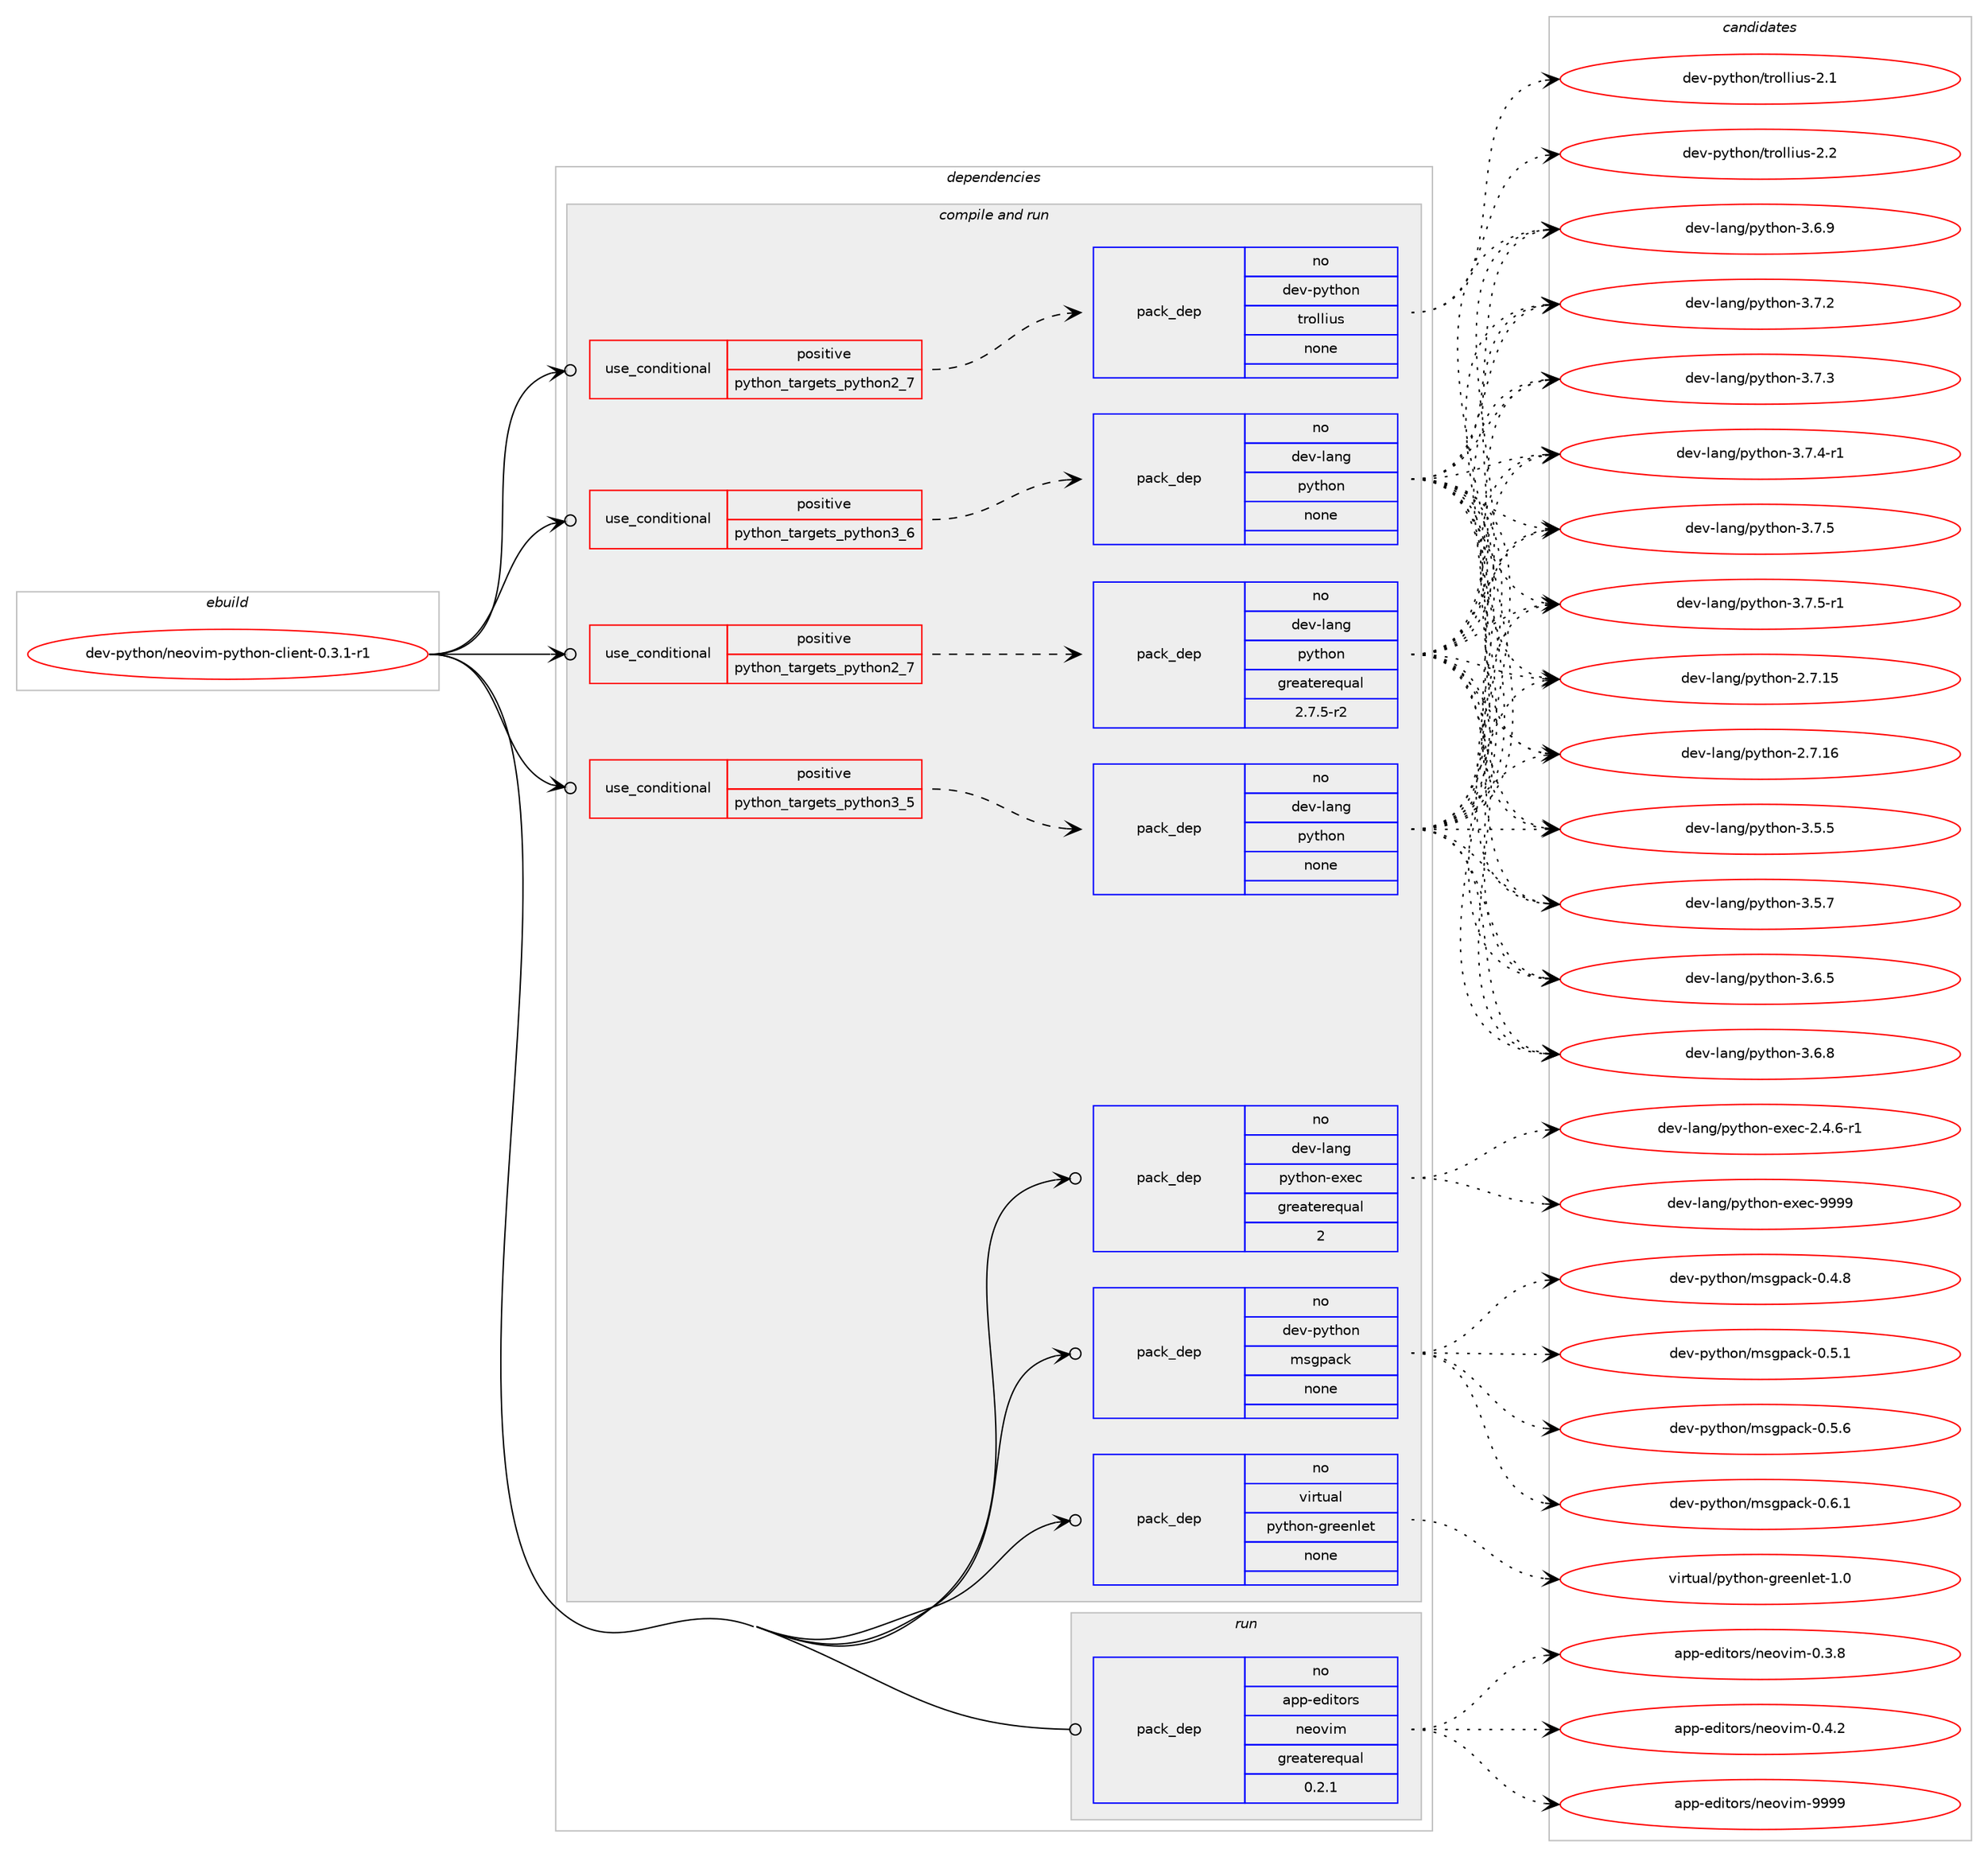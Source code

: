 digraph prolog {

# *************
# Graph options
# *************

newrank=true;
concentrate=true;
compound=true;
graph [rankdir=LR,fontname=Helvetica,fontsize=10,ranksep=1.5];#, ranksep=2.5, nodesep=0.2];
edge  [arrowhead=vee];
node  [fontname=Helvetica,fontsize=10];

# **********
# The ebuild
# **********

subgraph cluster_leftcol {
color=gray;
rank=same;
label=<<i>ebuild</i>>;
id [label="dev-python/neovim-python-client-0.3.1-r1", color=red, width=4, href="../dev-python/neovim-python-client-0.3.1-r1.svg"];
}

# ****************
# The dependencies
# ****************

subgraph cluster_midcol {
color=gray;
label=<<i>dependencies</i>>;
subgraph cluster_compile {
fillcolor="#eeeeee";
style=filled;
label=<<i>compile</i>>;
}
subgraph cluster_compileandrun {
fillcolor="#eeeeee";
style=filled;
label=<<i>compile and run</i>>;
subgraph cond142996 {
dependency616173 [label=<<TABLE BORDER="0" CELLBORDER="1" CELLSPACING="0" CELLPADDING="4"><TR><TD ROWSPAN="3" CELLPADDING="10">use_conditional</TD></TR><TR><TD>positive</TD></TR><TR><TD>python_targets_python2_7</TD></TR></TABLE>>, shape=none, color=red];
subgraph pack461372 {
dependency616174 [label=<<TABLE BORDER="0" CELLBORDER="1" CELLSPACING="0" CELLPADDING="4" WIDTH="220"><TR><TD ROWSPAN="6" CELLPADDING="30">pack_dep</TD></TR><TR><TD WIDTH="110">no</TD></TR><TR><TD>dev-lang</TD></TR><TR><TD>python</TD></TR><TR><TD>greaterequal</TD></TR><TR><TD>2.7.5-r2</TD></TR></TABLE>>, shape=none, color=blue];
}
dependency616173:e -> dependency616174:w [weight=20,style="dashed",arrowhead="vee"];
}
id:e -> dependency616173:w [weight=20,style="solid",arrowhead="odotvee"];
subgraph cond142997 {
dependency616175 [label=<<TABLE BORDER="0" CELLBORDER="1" CELLSPACING="0" CELLPADDING="4"><TR><TD ROWSPAN="3" CELLPADDING="10">use_conditional</TD></TR><TR><TD>positive</TD></TR><TR><TD>python_targets_python2_7</TD></TR></TABLE>>, shape=none, color=red];
subgraph pack461373 {
dependency616176 [label=<<TABLE BORDER="0" CELLBORDER="1" CELLSPACING="0" CELLPADDING="4" WIDTH="220"><TR><TD ROWSPAN="6" CELLPADDING="30">pack_dep</TD></TR><TR><TD WIDTH="110">no</TD></TR><TR><TD>dev-python</TD></TR><TR><TD>trollius</TD></TR><TR><TD>none</TD></TR><TR><TD></TD></TR></TABLE>>, shape=none, color=blue];
}
dependency616175:e -> dependency616176:w [weight=20,style="dashed",arrowhead="vee"];
}
id:e -> dependency616175:w [weight=20,style="solid",arrowhead="odotvee"];
subgraph cond142998 {
dependency616177 [label=<<TABLE BORDER="0" CELLBORDER="1" CELLSPACING="0" CELLPADDING="4"><TR><TD ROWSPAN="3" CELLPADDING="10">use_conditional</TD></TR><TR><TD>positive</TD></TR><TR><TD>python_targets_python3_5</TD></TR></TABLE>>, shape=none, color=red];
subgraph pack461374 {
dependency616178 [label=<<TABLE BORDER="0" CELLBORDER="1" CELLSPACING="0" CELLPADDING="4" WIDTH="220"><TR><TD ROWSPAN="6" CELLPADDING="30">pack_dep</TD></TR><TR><TD WIDTH="110">no</TD></TR><TR><TD>dev-lang</TD></TR><TR><TD>python</TD></TR><TR><TD>none</TD></TR><TR><TD></TD></TR></TABLE>>, shape=none, color=blue];
}
dependency616177:e -> dependency616178:w [weight=20,style="dashed",arrowhead="vee"];
}
id:e -> dependency616177:w [weight=20,style="solid",arrowhead="odotvee"];
subgraph cond142999 {
dependency616179 [label=<<TABLE BORDER="0" CELLBORDER="1" CELLSPACING="0" CELLPADDING="4"><TR><TD ROWSPAN="3" CELLPADDING="10">use_conditional</TD></TR><TR><TD>positive</TD></TR><TR><TD>python_targets_python3_6</TD></TR></TABLE>>, shape=none, color=red];
subgraph pack461375 {
dependency616180 [label=<<TABLE BORDER="0" CELLBORDER="1" CELLSPACING="0" CELLPADDING="4" WIDTH="220"><TR><TD ROWSPAN="6" CELLPADDING="30">pack_dep</TD></TR><TR><TD WIDTH="110">no</TD></TR><TR><TD>dev-lang</TD></TR><TR><TD>python</TD></TR><TR><TD>none</TD></TR><TR><TD></TD></TR></TABLE>>, shape=none, color=blue];
}
dependency616179:e -> dependency616180:w [weight=20,style="dashed",arrowhead="vee"];
}
id:e -> dependency616179:w [weight=20,style="solid",arrowhead="odotvee"];
subgraph pack461376 {
dependency616181 [label=<<TABLE BORDER="0" CELLBORDER="1" CELLSPACING="0" CELLPADDING="4" WIDTH="220"><TR><TD ROWSPAN="6" CELLPADDING="30">pack_dep</TD></TR><TR><TD WIDTH="110">no</TD></TR><TR><TD>dev-lang</TD></TR><TR><TD>python-exec</TD></TR><TR><TD>greaterequal</TD></TR><TR><TD>2</TD></TR></TABLE>>, shape=none, color=blue];
}
id:e -> dependency616181:w [weight=20,style="solid",arrowhead="odotvee"];
subgraph pack461377 {
dependency616182 [label=<<TABLE BORDER="0" CELLBORDER="1" CELLSPACING="0" CELLPADDING="4" WIDTH="220"><TR><TD ROWSPAN="6" CELLPADDING="30">pack_dep</TD></TR><TR><TD WIDTH="110">no</TD></TR><TR><TD>dev-python</TD></TR><TR><TD>msgpack</TD></TR><TR><TD>none</TD></TR><TR><TD></TD></TR></TABLE>>, shape=none, color=blue];
}
id:e -> dependency616182:w [weight=20,style="solid",arrowhead="odotvee"];
subgraph pack461378 {
dependency616183 [label=<<TABLE BORDER="0" CELLBORDER="1" CELLSPACING="0" CELLPADDING="4" WIDTH="220"><TR><TD ROWSPAN="6" CELLPADDING="30">pack_dep</TD></TR><TR><TD WIDTH="110">no</TD></TR><TR><TD>virtual</TD></TR><TR><TD>python-greenlet</TD></TR><TR><TD>none</TD></TR><TR><TD></TD></TR></TABLE>>, shape=none, color=blue];
}
id:e -> dependency616183:w [weight=20,style="solid",arrowhead="odotvee"];
}
subgraph cluster_run {
fillcolor="#eeeeee";
style=filled;
label=<<i>run</i>>;
subgraph pack461379 {
dependency616184 [label=<<TABLE BORDER="0" CELLBORDER="1" CELLSPACING="0" CELLPADDING="4" WIDTH="220"><TR><TD ROWSPAN="6" CELLPADDING="30">pack_dep</TD></TR><TR><TD WIDTH="110">no</TD></TR><TR><TD>app-editors</TD></TR><TR><TD>neovim</TD></TR><TR><TD>greaterequal</TD></TR><TR><TD>0.2.1</TD></TR></TABLE>>, shape=none, color=blue];
}
id:e -> dependency616184:w [weight=20,style="solid",arrowhead="odot"];
}
}

# **************
# The candidates
# **************

subgraph cluster_choices {
rank=same;
color=gray;
label=<<i>candidates</i>>;

subgraph choice461372 {
color=black;
nodesep=1;
choice10010111845108971101034711212111610411111045504655464953 [label="dev-lang/python-2.7.15", color=red, width=4,href="../dev-lang/python-2.7.15.svg"];
choice10010111845108971101034711212111610411111045504655464954 [label="dev-lang/python-2.7.16", color=red, width=4,href="../dev-lang/python-2.7.16.svg"];
choice100101118451089711010347112121116104111110455146534653 [label="dev-lang/python-3.5.5", color=red, width=4,href="../dev-lang/python-3.5.5.svg"];
choice100101118451089711010347112121116104111110455146534655 [label="dev-lang/python-3.5.7", color=red, width=4,href="../dev-lang/python-3.5.7.svg"];
choice100101118451089711010347112121116104111110455146544653 [label="dev-lang/python-3.6.5", color=red, width=4,href="../dev-lang/python-3.6.5.svg"];
choice100101118451089711010347112121116104111110455146544656 [label="dev-lang/python-3.6.8", color=red, width=4,href="../dev-lang/python-3.6.8.svg"];
choice100101118451089711010347112121116104111110455146544657 [label="dev-lang/python-3.6.9", color=red, width=4,href="../dev-lang/python-3.6.9.svg"];
choice100101118451089711010347112121116104111110455146554650 [label="dev-lang/python-3.7.2", color=red, width=4,href="../dev-lang/python-3.7.2.svg"];
choice100101118451089711010347112121116104111110455146554651 [label="dev-lang/python-3.7.3", color=red, width=4,href="../dev-lang/python-3.7.3.svg"];
choice1001011184510897110103471121211161041111104551465546524511449 [label="dev-lang/python-3.7.4-r1", color=red, width=4,href="../dev-lang/python-3.7.4-r1.svg"];
choice100101118451089711010347112121116104111110455146554653 [label="dev-lang/python-3.7.5", color=red, width=4,href="../dev-lang/python-3.7.5.svg"];
choice1001011184510897110103471121211161041111104551465546534511449 [label="dev-lang/python-3.7.5-r1", color=red, width=4,href="../dev-lang/python-3.7.5-r1.svg"];
dependency616174:e -> choice10010111845108971101034711212111610411111045504655464953:w [style=dotted,weight="100"];
dependency616174:e -> choice10010111845108971101034711212111610411111045504655464954:w [style=dotted,weight="100"];
dependency616174:e -> choice100101118451089711010347112121116104111110455146534653:w [style=dotted,weight="100"];
dependency616174:e -> choice100101118451089711010347112121116104111110455146534655:w [style=dotted,weight="100"];
dependency616174:e -> choice100101118451089711010347112121116104111110455146544653:w [style=dotted,weight="100"];
dependency616174:e -> choice100101118451089711010347112121116104111110455146544656:w [style=dotted,weight="100"];
dependency616174:e -> choice100101118451089711010347112121116104111110455146544657:w [style=dotted,weight="100"];
dependency616174:e -> choice100101118451089711010347112121116104111110455146554650:w [style=dotted,weight="100"];
dependency616174:e -> choice100101118451089711010347112121116104111110455146554651:w [style=dotted,weight="100"];
dependency616174:e -> choice1001011184510897110103471121211161041111104551465546524511449:w [style=dotted,weight="100"];
dependency616174:e -> choice100101118451089711010347112121116104111110455146554653:w [style=dotted,weight="100"];
dependency616174:e -> choice1001011184510897110103471121211161041111104551465546534511449:w [style=dotted,weight="100"];
}
subgraph choice461373 {
color=black;
nodesep=1;
choice100101118451121211161041111104711611411110810810511711545504649 [label="dev-python/trollius-2.1", color=red, width=4,href="../dev-python/trollius-2.1.svg"];
choice100101118451121211161041111104711611411110810810511711545504650 [label="dev-python/trollius-2.2", color=red, width=4,href="../dev-python/trollius-2.2.svg"];
dependency616176:e -> choice100101118451121211161041111104711611411110810810511711545504649:w [style=dotted,weight="100"];
dependency616176:e -> choice100101118451121211161041111104711611411110810810511711545504650:w [style=dotted,weight="100"];
}
subgraph choice461374 {
color=black;
nodesep=1;
choice10010111845108971101034711212111610411111045504655464953 [label="dev-lang/python-2.7.15", color=red, width=4,href="../dev-lang/python-2.7.15.svg"];
choice10010111845108971101034711212111610411111045504655464954 [label="dev-lang/python-2.7.16", color=red, width=4,href="../dev-lang/python-2.7.16.svg"];
choice100101118451089711010347112121116104111110455146534653 [label="dev-lang/python-3.5.5", color=red, width=4,href="../dev-lang/python-3.5.5.svg"];
choice100101118451089711010347112121116104111110455146534655 [label="dev-lang/python-3.5.7", color=red, width=4,href="../dev-lang/python-3.5.7.svg"];
choice100101118451089711010347112121116104111110455146544653 [label="dev-lang/python-3.6.5", color=red, width=4,href="../dev-lang/python-3.6.5.svg"];
choice100101118451089711010347112121116104111110455146544656 [label="dev-lang/python-3.6.8", color=red, width=4,href="../dev-lang/python-3.6.8.svg"];
choice100101118451089711010347112121116104111110455146544657 [label="dev-lang/python-3.6.9", color=red, width=4,href="../dev-lang/python-3.6.9.svg"];
choice100101118451089711010347112121116104111110455146554650 [label="dev-lang/python-3.7.2", color=red, width=4,href="../dev-lang/python-3.7.2.svg"];
choice100101118451089711010347112121116104111110455146554651 [label="dev-lang/python-3.7.3", color=red, width=4,href="../dev-lang/python-3.7.3.svg"];
choice1001011184510897110103471121211161041111104551465546524511449 [label="dev-lang/python-3.7.4-r1", color=red, width=4,href="../dev-lang/python-3.7.4-r1.svg"];
choice100101118451089711010347112121116104111110455146554653 [label="dev-lang/python-3.7.5", color=red, width=4,href="../dev-lang/python-3.7.5.svg"];
choice1001011184510897110103471121211161041111104551465546534511449 [label="dev-lang/python-3.7.5-r1", color=red, width=4,href="../dev-lang/python-3.7.5-r1.svg"];
dependency616178:e -> choice10010111845108971101034711212111610411111045504655464953:w [style=dotted,weight="100"];
dependency616178:e -> choice10010111845108971101034711212111610411111045504655464954:w [style=dotted,weight="100"];
dependency616178:e -> choice100101118451089711010347112121116104111110455146534653:w [style=dotted,weight="100"];
dependency616178:e -> choice100101118451089711010347112121116104111110455146534655:w [style=dotted,weight="100"];
dependency616178:e -> choice100101118451089711010347112121116104111110455146544653:w [style=dotted,weight="100"];
dependency616178:e -> choice100101118451089711010347112121116104111110455146544656:w [style=dotted,weight="100"];
dependency616178:e -> choice100101118451089711010347112121116104111110455146544657:w [style=dotted,weight="100"];
dependency616178:e -> choice100101118451089711010347112121116104111110455146554650:w [style=dotted,weight="100"];
dependency616178:e -> choice100101118451089711010347112121116104111110455146554651:w [style=dotted,weight="100"];
dependency616178:e -> choice1001011184510897110103471121211161041111104551465546524511449:w [style=dotted,weight="100"];
dependency616178:e -> choice100101118451089711010347112121116104111110455146554653:w [style=dotted,weight="100"];
dependency616178:e -> choice1001011184510897110103471121211161041111104551465546534511449:w [style=dotted,weight="100"];
}
subgraph choice461375 {
color=black;
nodesep=1;
choice10010111845108971101034711212111610411111045504655464953 [label="dev-lang/python-2.7.15", color=red, width=4,href="../dev-lang/python-2.7.15.svg"];
choice10010111845108971101034711212111610411111045504655464954 [label="dev-lang/python-2.7.16", color=red, width=4,href="../dev-lang/python-2.7.16.svg"];
choice100101118451089711010347112121116104111110455146534653 [label="dev-lang/python-3.5.5", color=red, width=4,href="../dev-lang/python-3.5.5.svg"];
choice100101118451089711010347112121116104111110455146534655 [label="dev-lang/python-3.5.7", color=red, width=4,href="../dev-lang/python-3.5.7.svg"];
choice100101118451089711010347112121116104111110455146544653 [label="dev-lang/python-3.6.5", color=red, width=4,href="../dev-lang/python-3.6.5.svg"];
choice100101118451089711010347112121116104111110455146544656 [label="dev-lang/python-3.6.8", color=red, width=4,href="../dev-lang/python-3.6.8.svg"];
choice100101118451089711010347112121116104111110455146544657 [label="dev-lang/python-3.6.9", color=red, width=4,href="../dev-lang/python-3.6.9.svg"];
choice100101118451089711010347112121116104111110455146554650 [label="dev-lang/python-3.7.2", color=red, width=4,href="../dev-lang/python-3.7.2.svg"];
choice100101118451089711010347112121116104111110455146554651 [label="dev-lang/python-3.7.3", color=red, width=4,href="../dev-lang/python-3.7.3.svg"];
choice1001011184510897110103471121211161041111104551465546524511449 [label="dev-lang/python-3.7.4-r1", color=red, width=4,href="../dev-lang/python-3.7.4-r1.svg"];
choice100101118451089711010347112121116104111110455146554653 [label="dev-lang/python-3.7.5", color=red, width=4,href="../dev-lang/python-3.7.5.svg"];
choice1001011184510897110103471121211161041111104551465546534511449 [label="dev-lang/python-3.7.5-r1", color=red, width=4,href="../dev-lang/python-3.7.5-r1.svg"];
dependency616180:e -> choice10010111845108971101034711212111610411111045504655464953:w [style=dotted,weight="100"];
dependency616180:e -> choice10010111845108971101034711212111610411111045504655464954:w [style=dotted,weight="100"];
dependency616180:e -> choice100101118451089711010347112121116104111110455146534653:w [style=dotted,weight="100"];
dependency616180:e -> choice100101118451089711010347112121116104111110455146534655:w [style=dotted,weight="100"];
dependency616180:e -> choice100101118451089711010347112121116104111110455146544653:w [style=dotted,weight="100"];
dependency616180:e -> choice100101118451089711010347112121116104111110455146544656:w [style=dotted,weight="100"];
dependency616180:e -> choice100101118451089711010347112121116104111110455146544657:w [style=dotted,weight="100"];
dependency616180:e -> choice100101118451089711010347112121116104111110455146554650:w [style=dotted,weight="100"];
dependency616180:e -> choice100101118451089711010347112121116104111110455146554651:w [style=dotted,weight="100"];
dependency616180:e -> choice1001011184510897110103471121211161041111104551465546524511449:w [style=dotted,weight="100"];
dependency616180:e -> choice100101118451089711010347112121116104111110455146554653:w [style=dotted,weight="100"];
dependency616180:e -> choice1001011184510897110103471121211161041111104551465546534511449:w [style=dotted,weight="100"];
}
subgraph choice461376 {
color=black;
nodesep=1;
choice10010111845108971101034711212111610411111045101120101994550465246544511449 [label="dev-lang/python-exec-2.4.6-r1", color=red, width=4,href="../dev-lang/python-exec-2.4.6-r1.svg"];
choice10010111845108971101034711212111610411111045101120101994557575757 [label="dev-lang/python-exec-9999", color=red, width=4,href="../dev-lang/python-exec-9999.svg"];
dependency616181:e -> choice10010111845108971101034711212111610411111045101120101994550465246544511449:w [style=dotted,weight="100"];
dependency616181:e -> choice10010111845108971101034711212111610411111045101120101994557575757:w [style=dotted,weight="100"];
}
subgraph choice461377 {
color=black;
nodesep=1;
choice10010111845112121116104111110471091151031129799107454846524656 [label="dev-python/msgpack-0.4.8", color=red, width=4,href="../dev-python/msgpack-0.4.8.svg"];
choice10010111845112121116104111110471091151031129799107454846534649 [label="dev-python/msgpack-0.5.1", color=red, width=4,href="../dev-python/msgpack-0.5.1.svg"];
choice10010111845112121116104111110471091151031129799107454846534654 [label="dev-python/msgpack-0.5.6", color=red, width=4,href="../dev-python/msgpack-0.5.6.svg"];
choice10010111845112121116104111110471091151031129799107454846544649 [label="dev-python/msgpack-0.6.1", color=red, width=4,href="../dev-python/msgpack-0.6.1.svg"];
dependency616182:e -> choice10010111845112121116104111110471091151031129799107454846524656:w [style=dotted,weight="100"];
dependency616182:e -> choice10010111845112121116104111110471091151031129799107454846534649:w [style=dotted,weight="100"];
dependency616182:e -> choice10010111845112121116104111110471091151031129799107454846534654:w [style=dotted,weight="100"];
dependency616182:e -> choice10010111845112121116104111110471091151031129799107454846544649:w [style=dotted,weight="100"];
}
subgraph choice461378 {
color=black;
nodesep=1;
choice11810511411611797108471121211161041111104510311410110111010810111645494648 [label="virtual/python-greenlet-1.0", color=red, width=4,href="../virtual/python-greenlet-1.0.svg"];
dependency616183:e -> choice11810511411611797108471121211161041111104510311410110111010810111645494648:w [style=dotted,weight="100"];
}
subgraph choice461379 {
color=black;
nodesep=1;
choice971121124510110010511611111411547110101111118105109454846514656 [label="app-editors/neovim-0.3.8", color=red, width=4,href="../app-editors/neovim-0.3.8.svg"];
choice971121124510110010511611111411547110101111118105109454846524650 [label="app-editors/neovim-0.4.2", color=red, width=4,href="../app-editors/neovim-0.4.2.svg"];
choice9711211245101100105116111114115471101011111181051094557575757 [label="app-editors/neovim-9999", color=red, width=4,href="../app-editors/neovim-9999.svg"];
dependency616184:e -> choice971121124510110010511611111411547110101111118105109454846514656:w [style=dotted,weight="100"];
dependency616184:e -> choice971121124510110010511611111411547110101111118105109454846524650:w [style=dotted,weight="100"];
dependency616184:e -> choice9711211245101100105116111114115471101011111181051094557575757:w [style=dotted,weight="100"];
}
}

}
